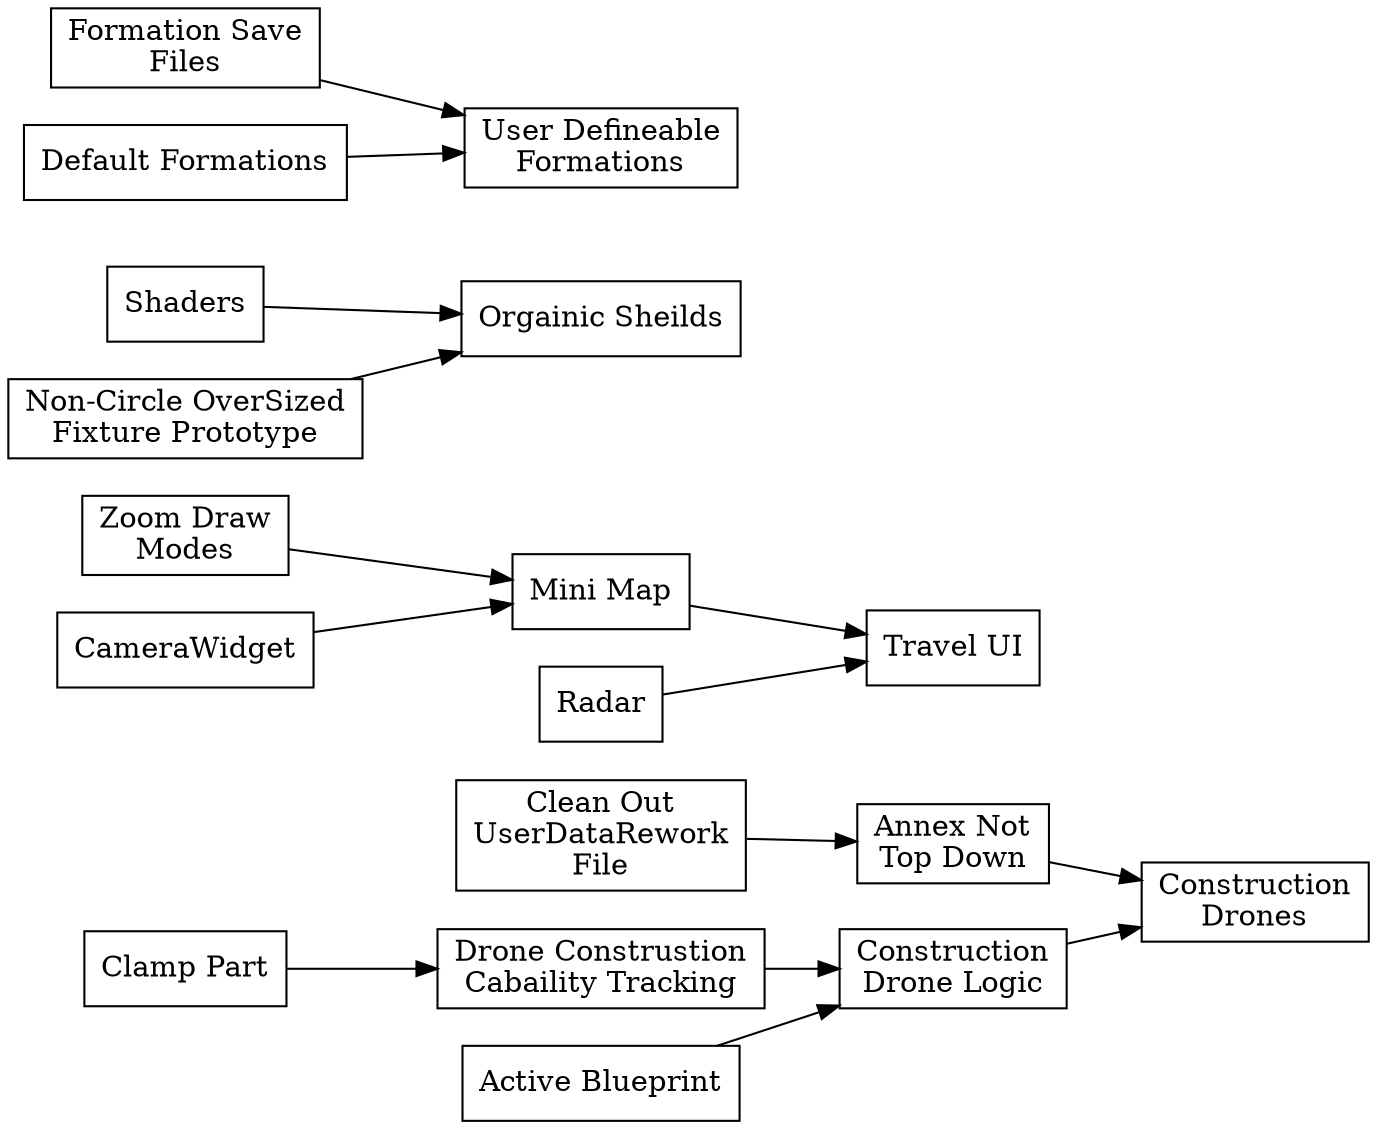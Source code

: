 digraph {
	rankdir="LR";
	node [shape=box];
	
	
	cd  [label = "Construction\nDrones"];
	cd1 [label = "Clean Out\nUserDataRework\nFile"];
	cd2 [label = "Annex Not\nTop Down"];
	cd3 [label = "Clamp Part"];
	cd4 [label = "Drone Construstion\nCabaility Tracking"];
	cd5 [label = "Active Blueprint"];
	cd6 [label = "Construction\nDrone Logic"];
	
	{cd2 cd6} -> cd;
	{cd1} -> cd2;
	{cd3} -> cd4;
	{cd5 cd4} -> cd6;
	
	
	ui  [label = "Travel UI"];
	ui1 [label = "Mini Map"];
	ui2 [label = "Radar"];
	ui3 [label = "Zoom Draw\nModes"];
	ui4 [label = "CameraWidget"];
	
	{ui1 ui2} -> ui;
	{ui3 ui4} -> ui1;
	
	
	sh  [label = "Orgainic Sheilds"];
	sh1 [label = "Shaders"];
	sh2 [label = "Non-Circle OverSized\nFixture Prototype"];
	
	{sh1 sh2} -> sh;
	
	
	fm  [label = "User Defineable\nFormations"];
	fm1 [label = "Formation Save\nFiles"];
	fm2 [label = "Default Formations"];
	
	{fm1 fm2} -> fm
}
